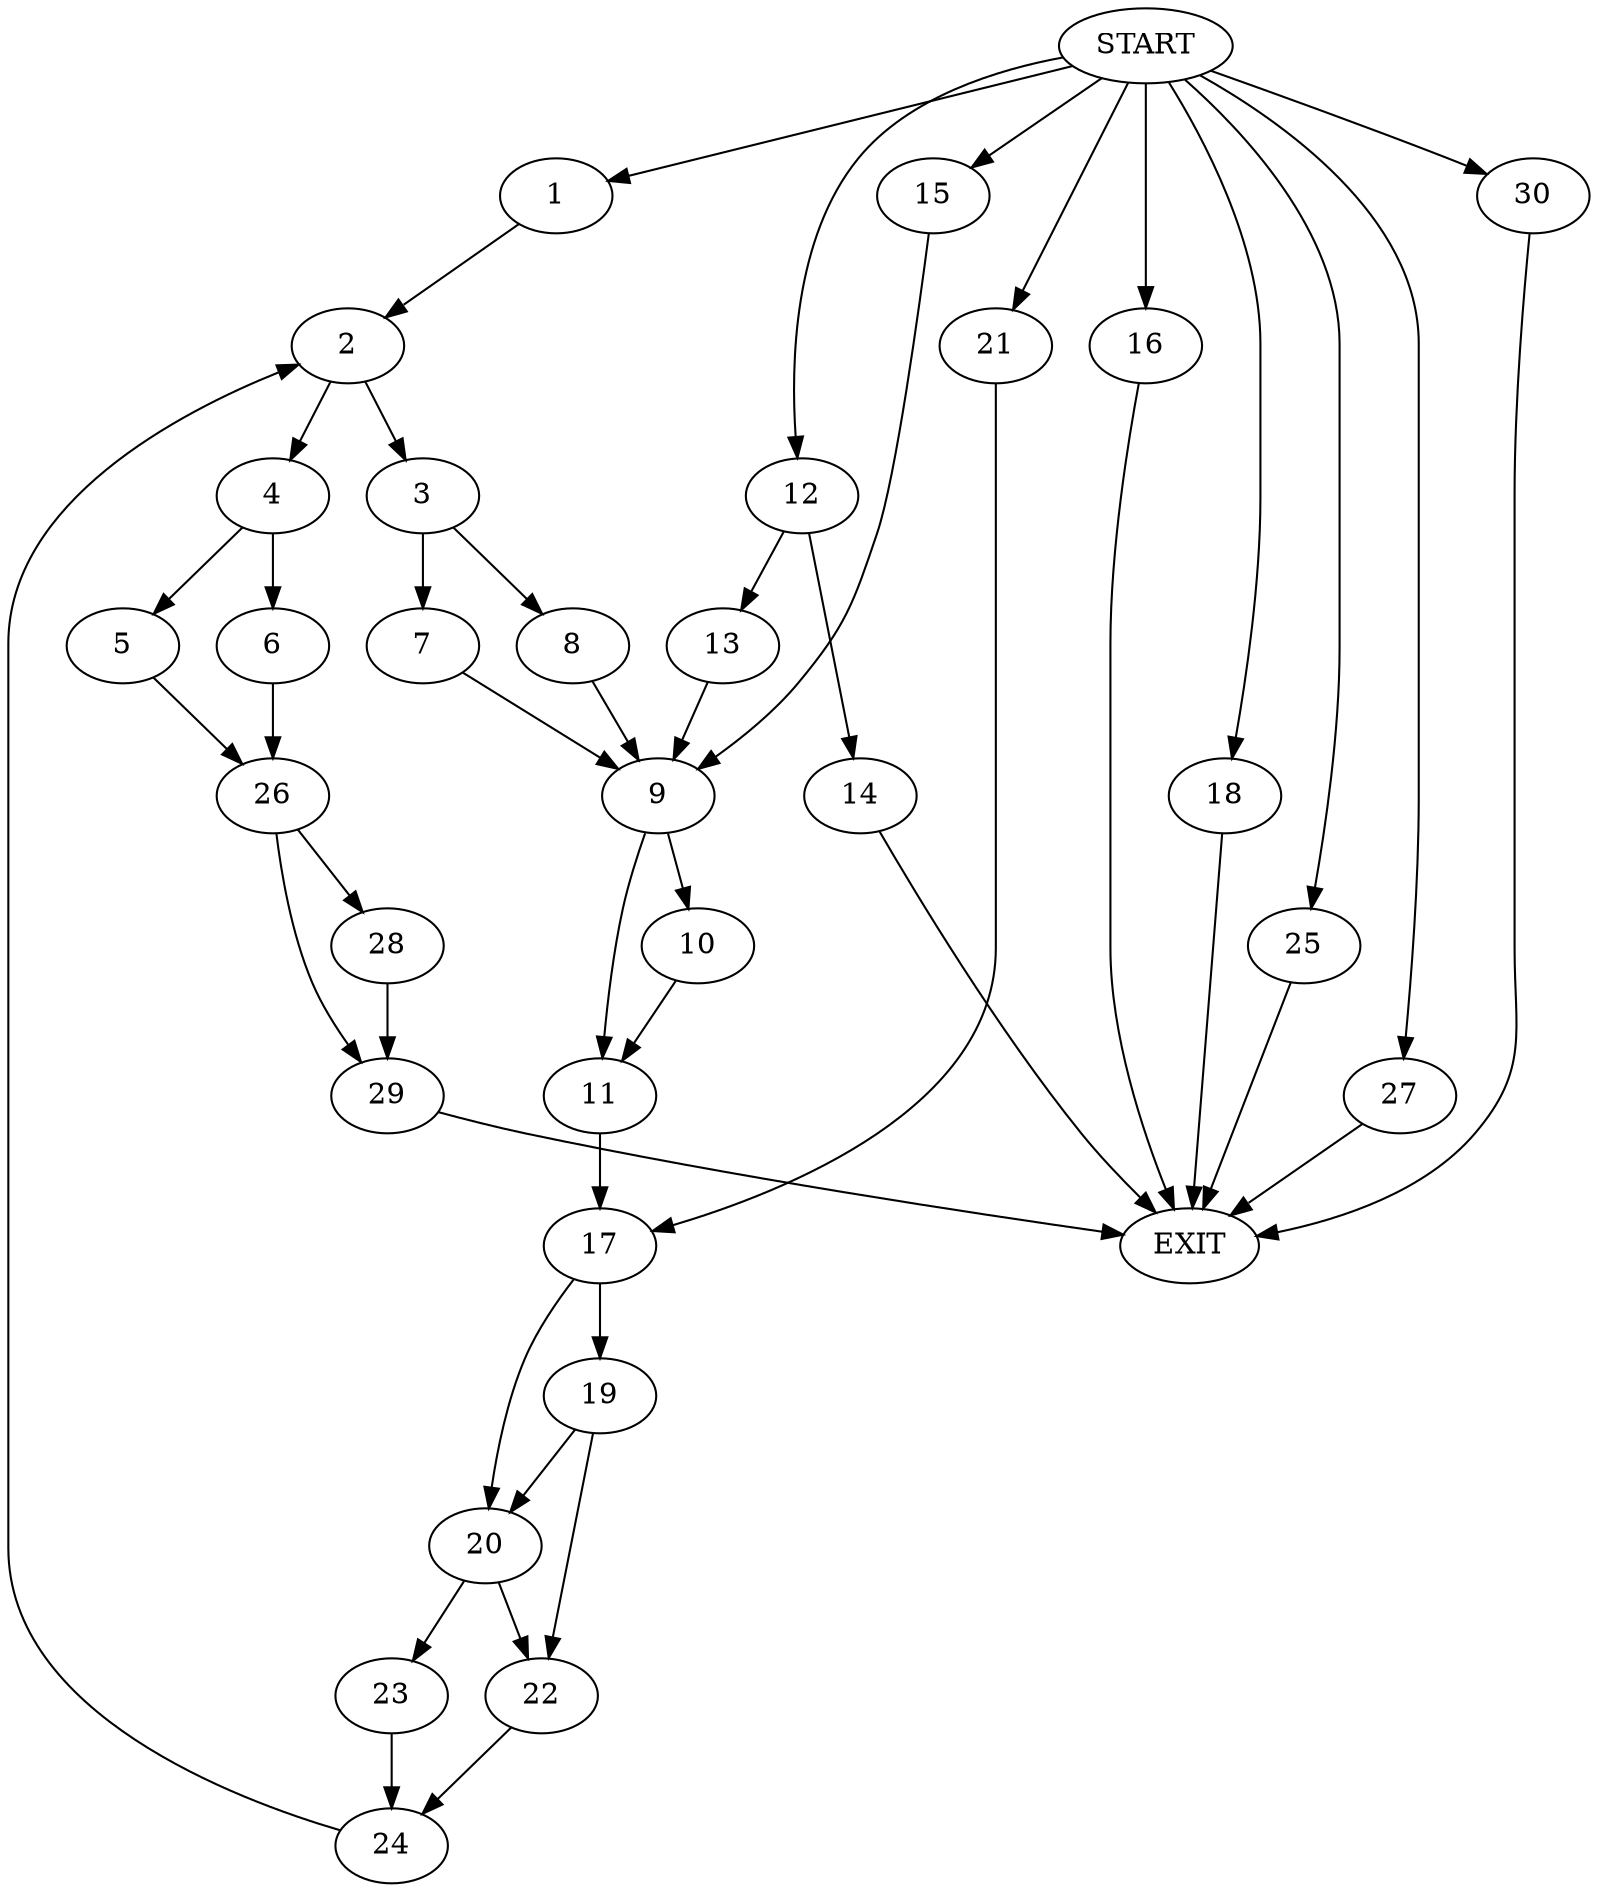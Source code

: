 digraph {
0 [label="START"]
31 [label="EXIT"]
0 -> 1
1 -> 2
2 -> 3
2 -> 4
4 -> 5
4 -> 6
3 -> 7
3 -> 8
7 -> 9
8 -> 9
9 -> 10
9 -> 11
0 -> 12
12 -> 13
12 -> 14
13 -> 9
14 -> 31
0 -> 15
15 -> 9
0 -> 16
16 -> 31
11 -> 17
10 -> 11
0 -> 18
18 -> 31
17 -> 19
17 -> 20
0 -> 21
21 -> 17
20 -> 22
20 -> 23
19 -> 22
19 -> 20
22 -> 24
23 -> 24
24 -> 2
0 -> 25
25 -> 31
6 -> 26
5 -> 26
0 -> 27
27 -> 31
26 -> 28
26 -> 29
28 -> 29
29 -> 31
0 -> 30
30 -> 31
}
